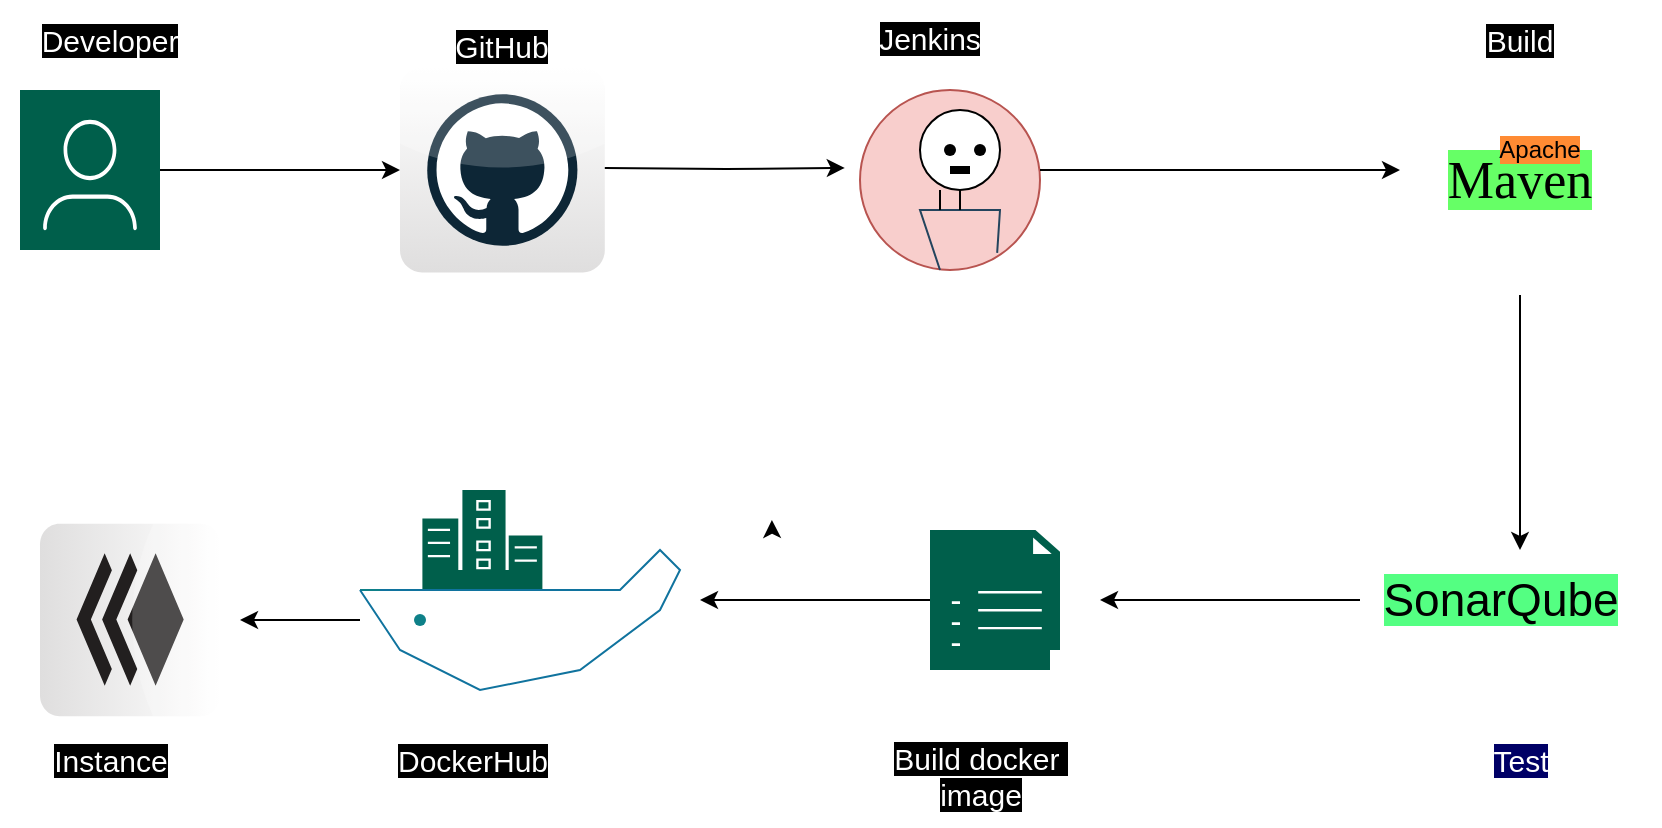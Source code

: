 <mxfile version="21.6.8" type="github">
  <diagram name="Page-1" id="Zy9pdKKCJtv9zfPSM5fb">
    <mxGraphModel dx="1105" dy="596" grid="1" gridSize="10" guides="1" tooltips="1" connect="1" arrows="1" fold="1" page="1" pageScale="1" pageWidth="850" pageHeight="1100" background="#ffffff" math="0" shadow="0">
      <root>
        <mxCell id="0" />
        <mxCell id="1" parent="0" />
        <mxCell id="b_OgzXLUQYdf2YcKo40H-15" style="edgeStyle=orthogonalEdgeStyle;rounded=0;orthogonalLoop=1;jettySize=auto;html=1;" edge="1" parent="1">
          <mxGeometry relative="1" as="geometry">
            <mxPoint x="210" y="170" as="targetPoint" />
            <mxPoint x="90" y="170.048" as="sourcePoint" />
          </mxGeometry>
        </mxCell>
        <mxCell id="b_OgzXLUQYdf2YcKo40H-14" value="&lt;font style=&quot;background-color: rgb(0, 0, 0);&quot; color=&quot;#ffffff&quot;&gt;Developer&lt;/font&gt;" style="text;html=1;strokeColor=none;fillColor=none;align=center;verticalAlign=middle;whiteSpace=wrap;rounded=0;fontSize=15;" vertex="1" parent="1">
          <mxGeometry x="10" y="90" width="110" height="30" as="geometry" />
        </mxCell>
        <mxCell id="b_OgzXLUQYdf2YcKo40H-20" value="" style="verticalLabelPosition=bottom;verticalAlign=top;html=1;shape=mxgraph.flowchart.on-page_reference;fillColor=#f8cecc;strokeColor=#b85450;" vertex="1" parent="1">
          <mxGeometry x="440" y="130" width="90" height="90" as="geometry" />
        </mxCell>
        <mxCell id="b_OgzXLUQYdf2YcKo40H-23" value="" style="dashed=0;outlineConnect=0;html=1;align=center;labelPosition=center;verticalLabelPosition=bottom;verticalAlign=top;shape=mxgraph.webicons.github;gradientColor=#DFDEDE" vertex="1" parent="1">
          <mxGeometry x="210" y="118.8" width="102.4" height="102.4" as="geometry" />
        </mxCell>
        <mxCell id="b_OgzXLUQYdf2YcKo40H-26" value="" style="edgeStyle=orthogonalEdgeStyle;rounded=0;orthogonalLoop=1;jettySize=auto;html=1;exitX=0.5;exitY=1;exitDx=0;exitDy=0;exitPerimeter=0;entryX=0.524;entryY=0.409;entryDx=0;entryDy=0;entryPerimeter=0;" edge="1" parent="1" target="b_OgzXLUQYdf2YcKo40H-25">
          <mxGeometry relative="1" as="geometry">
            <mxPoint x="55" y="165" as="sourcePoint" />
            <mxPoint x="56.68" y="162.72" as="targetPoint" />
          </mxGeometry>
        </mxCell>
        <mxCell id="b_OgzXLUQYdf2YcKo40H-25" value="" style="sketch=0;pointerEvents=1;shadow=0;dashed=0;html=1;strokeColor=none;fillColor=#005F4B;labelPosition=center;verticalLabelPosition=bottom;verticalAlign=top;align=center;outlineConnect=0;shape=mxgraph.veeam2.user;" vertex="1" parent="1">
          <mxGeometry x="20" y="130" width="70" height="80" as="geometry" />
        </mxCell>
        <mxCell id="b_OgzXLUQYdf2YcKo40H-28" value="" style="ellipse;whiteSpace=wrap;html=1;aspect=fixed;" vertex="1" parent="1">
          <mxGeometry x="470" y="140" width="40" height="40" as="geometry" />
        </mxCell>
        <mxCell id="b_OgzXLUQYdf2YcKo40H-29" value="" style="endArrow=none;html=1;rounded=0;exitX=0.762;exitY=0.905;exitDx=0;exitDy=0;exitPerimeter=0;fillColor=#bac8d3;strokeColor=#23445d;" edge="1" parent="1" source="b_OgzXLUQYdf2YcKo40H-20">
          <mxGeometry width="50" height="50" relative="1" as="geometry">
            <mxPoint x="380" y="300" as="sourcePoint" />
            <mxPoint x="480" y="220" as="targetPoint" />
            <Array as="points">
              <mxPoint x="510" y="190" />
              <mxPoint x="470" y="190" />
            </Array>
          </mxGeometry>
        </mxCell>
        <mxCell id="b_OgzXLUQYdf2YcKo40H-31" value="" style="endArrow=none;html=1;rounded=0;" edge="1" parent="1">
          <mxGeometry width="50" height="50" relative="1" as="geometry">
            <mxPoint x="480" y="190" as="sourcePoint" />
            <mxPoint x="480" y="180" as="targetPoint" />
            <Array as="points">
              <mxPoint x="480" y="190" />
            </Array>
          </mxGeometry>
        </mxCell>
        <mxCell id="b_OgzXLUQYdf2YcKo40H-32" value="" style="endArrow=none;html=1;rounded=0;entryX=0.5;entryY=1;entryDx=0;entryDy=0;" edge="1" parent="1" target="b_OgzXLUQYdf2YcKo40H-28">
          <mxGeometry width="50" height="50" relative="1" as="geometry">
            <mxPoint x="490" y="190" as="sourcePoint" />
            <mxPoint x="430" y="250" as="targetPoint" />
          </mxGeometry>
        </mxCell>
        <mxCell id="b_OgzXLUQYdf2YcKo40H-33" value="" style="shape=waypoint;sketch=0;fillStyle=solid;size=6;pointerEvents=1;points=[];fillColor=none;resizable=0;rotatable=0;perimeter=centerPerimeter;snapToPoint=1;" vertex="1" parent="1">
          <mxGeometry x="475" y="150" width="20" height="20" as="geometry" />
        </mxCell>
        <mxCell id="b_OgzXLUQYdf2YcKo40H-34" value="" style="shape=waypoint;sketch=0;fillStyle=solid;size=6;pointerEvents=1;points=[];fillColor=none;resizable=0;rotatable=0;perimeter=centerPerimeter;snapToPoint=1;" vertex="1" parent="1">
          <mxGeometry x="490" y="150" width="20" height="20" as="geometry" />
        </mxCell>
        <mxCell id="b_OgzXLUQYdf2YcKo40H-37" style="edgeStyle=orthogonalEdgeStyle;rounded=0;orthogonalLoop=1;jettySize=auto;html=1;exitX=0.5;exitY=1;exitDx=0;exitDy=0;entryX=0.595;entryY=0.749;entryDx=0;entryDy=0;entryPerimeter=0;" edge="1" parent="1">
          <mxGeometry relative="1" as="geometry">
            <mxPoint x="395" y="350" as="sourcePoint" />
            <mxPoint x="395.95" y="344.98" as="targetPoint" />
          </mxGeometry>
        </mxCell>
        <mxCell id="b_OgzXLUQYdf2YcKo40H-40" value="" style="line;strokeWidth=4;html=1;perimeter=backbonePerimeter;points=[];outlineConnect=0;" vertex="1" parent="1">
          <mxGeometry x="485" y="165" width="10" height="10" as="geometry" />
        </mxCell>
        <mxCell id="b_OgzXLUQYdf2YcKo40H-43" value="&lt;font color=&quot;#ffffff&quot; style=&quot;font-size: 15px; background-color: rgb(0, 0, 0);&quot;&gt;GitHub&lt;/font&gt;" style="text;html=1;strokeColor=none;fillColor=none;align=center;verticalAlign=middle;whiteSpace=wrap;rounded=0;" vertex="1" parent="1">
          <mxGeometry x="221.2" y="85" width="80" height="45" as="geometry" />
        </mxCell>
        <mxCell id="b_OgzXLUQYdf2YcKo40H-45" value="&lt;p style=&quot;line-height: 120%;&quot;&gt;&lt;span style=&quot;font-size: 15px; background-color: rgb(0, 0, 0);&quot;&gt;&lt;font color=&quot;#ffffff&quot;&gt;Jenkins&lt;/font&gt;&lt;/span&gt;&lt;/p&gt;" style="text;html=1;strokeColor=none;fillColor=none;align=center;verticalAlign=middle;whiteSpace=wrap;rounded=0;" vertex="1" parent="1">
          <mxGeometry x="425" y="85" width="100" height="40" as="geometry" />
        </mxCell>
        <mxCell id="b_OgzXLUQYdf2YcKo40H-46" style="edgeStyle=orthogonalEdgeStyle;rounded=0;orthogonalLoop=1;jettySize=auto;html=1;" edge="1" parent="1">
          <mxGeometry relative="1" as="geometry">
            <mxPoint x="432.4" y="168.95" as="targetPoint" />
            <mxPoint x="312.4" y="168.998" as="sourcePoint" />
          </mxGeometry>
        </mxCell>
        <mxCell id="b_OgzXLUQYdf2YcKo40H-50" value="" style="endArrow=classic;html=1;rounded=0;" edge="1" parent="1">
          <mxGeometry width="50" height="50" relative="1" as="geometry">
            <mxPoint x="530" y="170" as="sourcePoint" />
            <mxPoint x="710" y="170" as="targetPoint" />
          </mxGeometry>
        </mxCell>
        <mxCell id="b_OgzXLUQYdf2YcKo40H-62" style="edgeStyle=orthogonalEdgeStyle;rounded=0;orthogonalLoop=1;jettySize=auto;html=1;" edge="1" parent="1" source="b_OgzXLUQYdf2YcKo40H-59">
          <mxGeometry relative="1" as="geometry">
            <mxPoint x="770" y="360" as="targetPoint" />
            <mxPoint x="770" y="250" as="sourcePoint" />
            <Array as="points">
              <mxPoint x="770" y="296" />
              <mxPoint x="770" y="296" />
            </Array>
          </mxGeometry>
        </mxCell>
        <mxCell id="b_OgzXLUQYdf2YcKo40H-59" value="&lt;span style=&quot;font-size: 26px; background-color: rgb(102, 255, 102);&quot;&gt;&lt;font style=&quot;font-size: 26px;&quot; face=&quot;Georgia&quot;&gt;Ma&lt;/font&gt;&lt;font style=&quot;font-size: 26px;&quot; face=&quot;Times New Roman&quot;&gt;v&lt;/font&gt;&lt;font style=&quot;font-size: 26px;&quot; face=&quot;Georgia&quot;&gt;en&lt;/font&gt;&lt;/span&gt;" style="text;html=1;strokeColor=none;fillColor=none;align=center;verticalAlign=middle;whiteSpace=wrap;rounded=0;" vertex="1" parent="1">
          <mxGeometry x="700" y="117.5" width="140" height="115" as="geometry" />
        </mxCell>
        <mxCell id="b_OgzXLUQYdf2YcKo40H-60" value="&lt;span style=&quot;background-color: rgb(255, 139, 51);&quot;&gt;Apache&lt;/span&gt;" style="text;html=1;strokeColor=none;fillColor=none;align=center;verticalAlign=middle;whiteSpace=wrap;rounded=0;" vertex="1" parent="1">
          <mxGeometry x="750" y="145" width="60" height="30" as="geometry" />
        </mxCell>
        <mxCell id="b_OgzXLUQYdf2YcKo40H-61" value="&lt;font color=&quot;#ffffff&quot; style=&quot;font-size: 15px; background-color: rgb(0, 0, 0);&quot;&gt;Build&lt;/font&gt;" style="text;html=1;strokeColor=none;fillColor=none;align=center;verticalAlign=middle;whiteSpace=wrap;rounded=0;" vertex="1" parent="1">
          <mxGeometry x="740" y="90" width="60" height="30" as="geometry" />
        </mxCell>
        <mxCell id="b_OgzXLUQYdf2YcKo40H-84" style="edgeStyle=orthogonalEdgeStyle;rounded=0;orthogonalLoop=1;jettySize=auto;html=1;" edge="1" parent="1" source="b_OgzXLUQYdf2YcKo40H-68">
          <mxGeometry relative="1" as="geometry">
            <mxPoint x="360" y="385" as="targetPoint" />
          </mxGeometry>
        </mxCell>
        <mxCell id="b_OgzXLUQYdf2YcKo40H-68" value="" style="sketch=0;pointerEvents=1;shadow=0;dashed=0;html=1;strokeColor=none;fillColor=#005F4B;labelPosition=center;verticalLabelPosition=bottom;verticalAlign=top;align=center;outlineConnect=0;shape=mxgraph.veeam2.file;" vertex="1" parent="1">
          <mxGeometry x="475" y="350" width="60" height="70" as="geometry" />
        </mxCell>
        <mxCell id="b_OgzXLUQYdf2YcKo40H-69" value="" style="sketch=0;pointerEvents=1;shadow=0;dashed=0;html=1;strokeColor=none;fillColor=#005F4B;labelPosition=center;verticalLabelPosition=bottom;verticalAlign=top;align=center;outlineConnect=0;shape=mxgraph.veeam2.file;" vertex="1" parent="1">
          <mxGeometry x="490" y="350" width="50" height="60" as="geometry" />
        </mxCell>
        <mxCell id="b_OgzXLUQYdf2YcKo40H-81" style="edgeStyle=orthogonalEdgeStyle;rounded=0;orthogonalLoop=1;jettySize=auto;html=1;" edge="1" parent="1" source="b_OgzXLUQYdf2YcKo40H-73">
          <mxGeometry relative="1" as="geometry">
            <mxPoint x="560" y="385" as="targetPoint" />
          </mxGeometry>
        </mxCell>
        <mxCell id="b_OgzXLUQYdf2YcKo40H-73" value="&lt;span style=&quot;font-size: 23px; background-color: rgb(84, 255, 130);&quot;&gt;SonarQube&lt;/span&gt;" style="text;html=1;align=center;verticalAlign=middle;resizable=0;points=[];autosize=1;strokeColor=none;fillColor=none;" vertex="1" parent="1">
          <mxGeometry x="690" y="365" width="140" height="40" as="geometry" />
        </mxCell>
        <mxCell id="b_OgzXLUQYdf2YcKo40H-80" value="&lt;span style=&quot;font-size: 15px; background-color: rgb(0, 0, 102);&quot;&gt;&lt;font color=&quot;#ffffff&quot;&gt;Test&lt;/font&gt;&lt;/span&gt;" style="text;html=1;align=center;verticalAlign=middle;resizable=0;points=[];autosize=1;strokeColor=none;fillColor=none;" vertex="1" parent="1">
          <mxGeometry x="745" y="450" width="50" height="30" as="geometry" />
        </mxCell>
        <mxCell id="b_OgzXLUQYdf2YcKo40H-83" value="&lt;span style=&quot;font-size: 15px;&quot;&gt;&lt;font style=&quot;background-color: rgb(0, 0, 0);&quot; color=&quot;#ffffff&quot;&gt;Build docker&amp;nbsp;&lt;br&gt;image&lt;/font&gt;&lt;br&gt;&lt;/span&gt;" style="text;html=1;align=center;verticalAlign=middle;resizable=0;points=[];autosize=1;strokeColor=none;fillColor=none;" vertex="1" parent="1">
          <mxGeometry x="445" y="448" width="110" height="50" as="geometry" />
        </mxCell>
        <mxCell id="b_OgzXLUQYdf2YcKo40H-87" value="" style="sketch=0;pointerEvents=1;shadow=0;dashed=0;html=1;strokeColor=none;fillColor=#005F4B;labelPosition=center;verticalLabelPosition=bottom;verticalAlign=top;align=center;outlineConnect=0;shape=mxgraph.veeam2.enterprise_business;" vertex="1" parent="1">
          <mxGeometry x="221.2" y="330" width="60" height="50" as="geometry" />
        </mxCell>
        <mxCell id="b_OgzXLUQYdf2YcKo40H-89" value="" style="endArrow=none;html=1;rounded=0;fillColor=#b0e3e6;strokeColor=#0e8088;" edge="1" parent="1">
          <mxGeometry relative="1" as="geometry">
            <mxPoint x="190" y="380" as="sourcePoint" />
            <mxPoint x="320" y="380" as="targetPoint" />
            <Array as="points" />
          </mxGeometry>
        </mxCell>
        <mxCell id="b_OgzXLUQYdf2YcKo40H-90" value="" style="endArrow=none;html=1;fillColor=#b1ddf0;strokeColor=#10739e;rounded=0;" edge="1" parent="1">
          <mxGeometry relative="1" as="geometry">
            <mxPoint x="190" y="380" as="sourcePoint" />
            <mxPoint x="200" y="380" as="targetPoint" />
            <Array as="points">
              <mxPoint x="210" y="410" />
              <mxPoint x="250" y="430" />
              <mxPoint x="300" y="420" />
              <mxPoint x="340" y="390" />
              <mxPoint x="350" y="370" />
              <mxPoint x="340" y="360" />
              <mxPoint x="320" y="380" />
            </Array>
          </mxGeometry>
        </mxCell>
        <mxCell id="b_OgzXLUQYdf2YcKo40H-94" style="edgeStyle=orthogonalEdgeStyle;rounded=0;orthogonalLoop=1;jettySize=auto;html=1;" edge="1" parent="1">
          <mxGeometry relative="1" as="geometry">
            <mxPoint x="130" y="395" as="targetPoint" />
            <mxPoint x="190" y="395" as="sourcePoint" />
          </mxGeometry>
        </mxCell>
        <mxCell id="b_OgzXLUQYdf2YcKo40H-91" value="" style="shape=waypoint;sketch=0;fillStyle=solid;size=6;pointerEvents=1;points=[];fillColor=#b0e3e6;resizable=0;rotatable=0;perimeter=centerPerimeter;snapToPoint=1;strokeColor=#0e8088;" vertex="1" parent="1">
          <mxGeometry x="210" y="385" width="20" height="20" as="geometry" />
        </mxCell>
        <mxCell id="b_OgzXLUQYdf2YcKo40H-92" value="&lt;font color=&quot;#ffffff&quot;&gt;&lt;span style=&quot;font-size: 15px; background-color: rgb(0, 0, 0);&quot;&gt;DockerHub&lt;/span&gt;&lt;/font&gt;" style="text;html=1;align=center;verticalAlign=middle;resizable=0;points=[];autosize=1;strokeColor=none;fillColor=none;" vertex="1" parent="1">
          <mxGeometry x="196.2" y="450" width="100" height="30" as="geometry" />
        </mxCell>
        <mxCell id="b_OgzXLUQYdf2YcKo40H-95" value="" style="dashed=0;outlineConnect=0;html=1;align=center;labelPosition=center;verticalLabelPosition=bottom;verticalAlign=top;shape=mxgraph.webicons.buffer;gradientColor=#DFDEDE;direction=south;" vertex="1" parent="1">
          <mxGeometry x="30" y="346.9" width="90" height="96.2" as="geometry" />
        </mxCell>
        <mxCell id="b_OgzXLUQYdf2YcKo40H-96" value="&lt;span style=&quot;font-size: 15px; background-color: rgb(0, 0, 0);&quot;&gt;&lt;font color=&quot;#ffffff&quot;&gt;Instance&lt;/font&gt;&lt;/span&gt;" style="text;html=1;align=center;verticalAlign=middle;resizable=0;points=[];autosize=1;strokeColor=none;fillColor=none;" vertex="1" parent="1">
          <mxGeometry x="25" y="450" width="80" height="30" as="geometry" />
        </mxCell>
      </root>
    </mxGraphModel>
  </diagram>
</mxfile>
